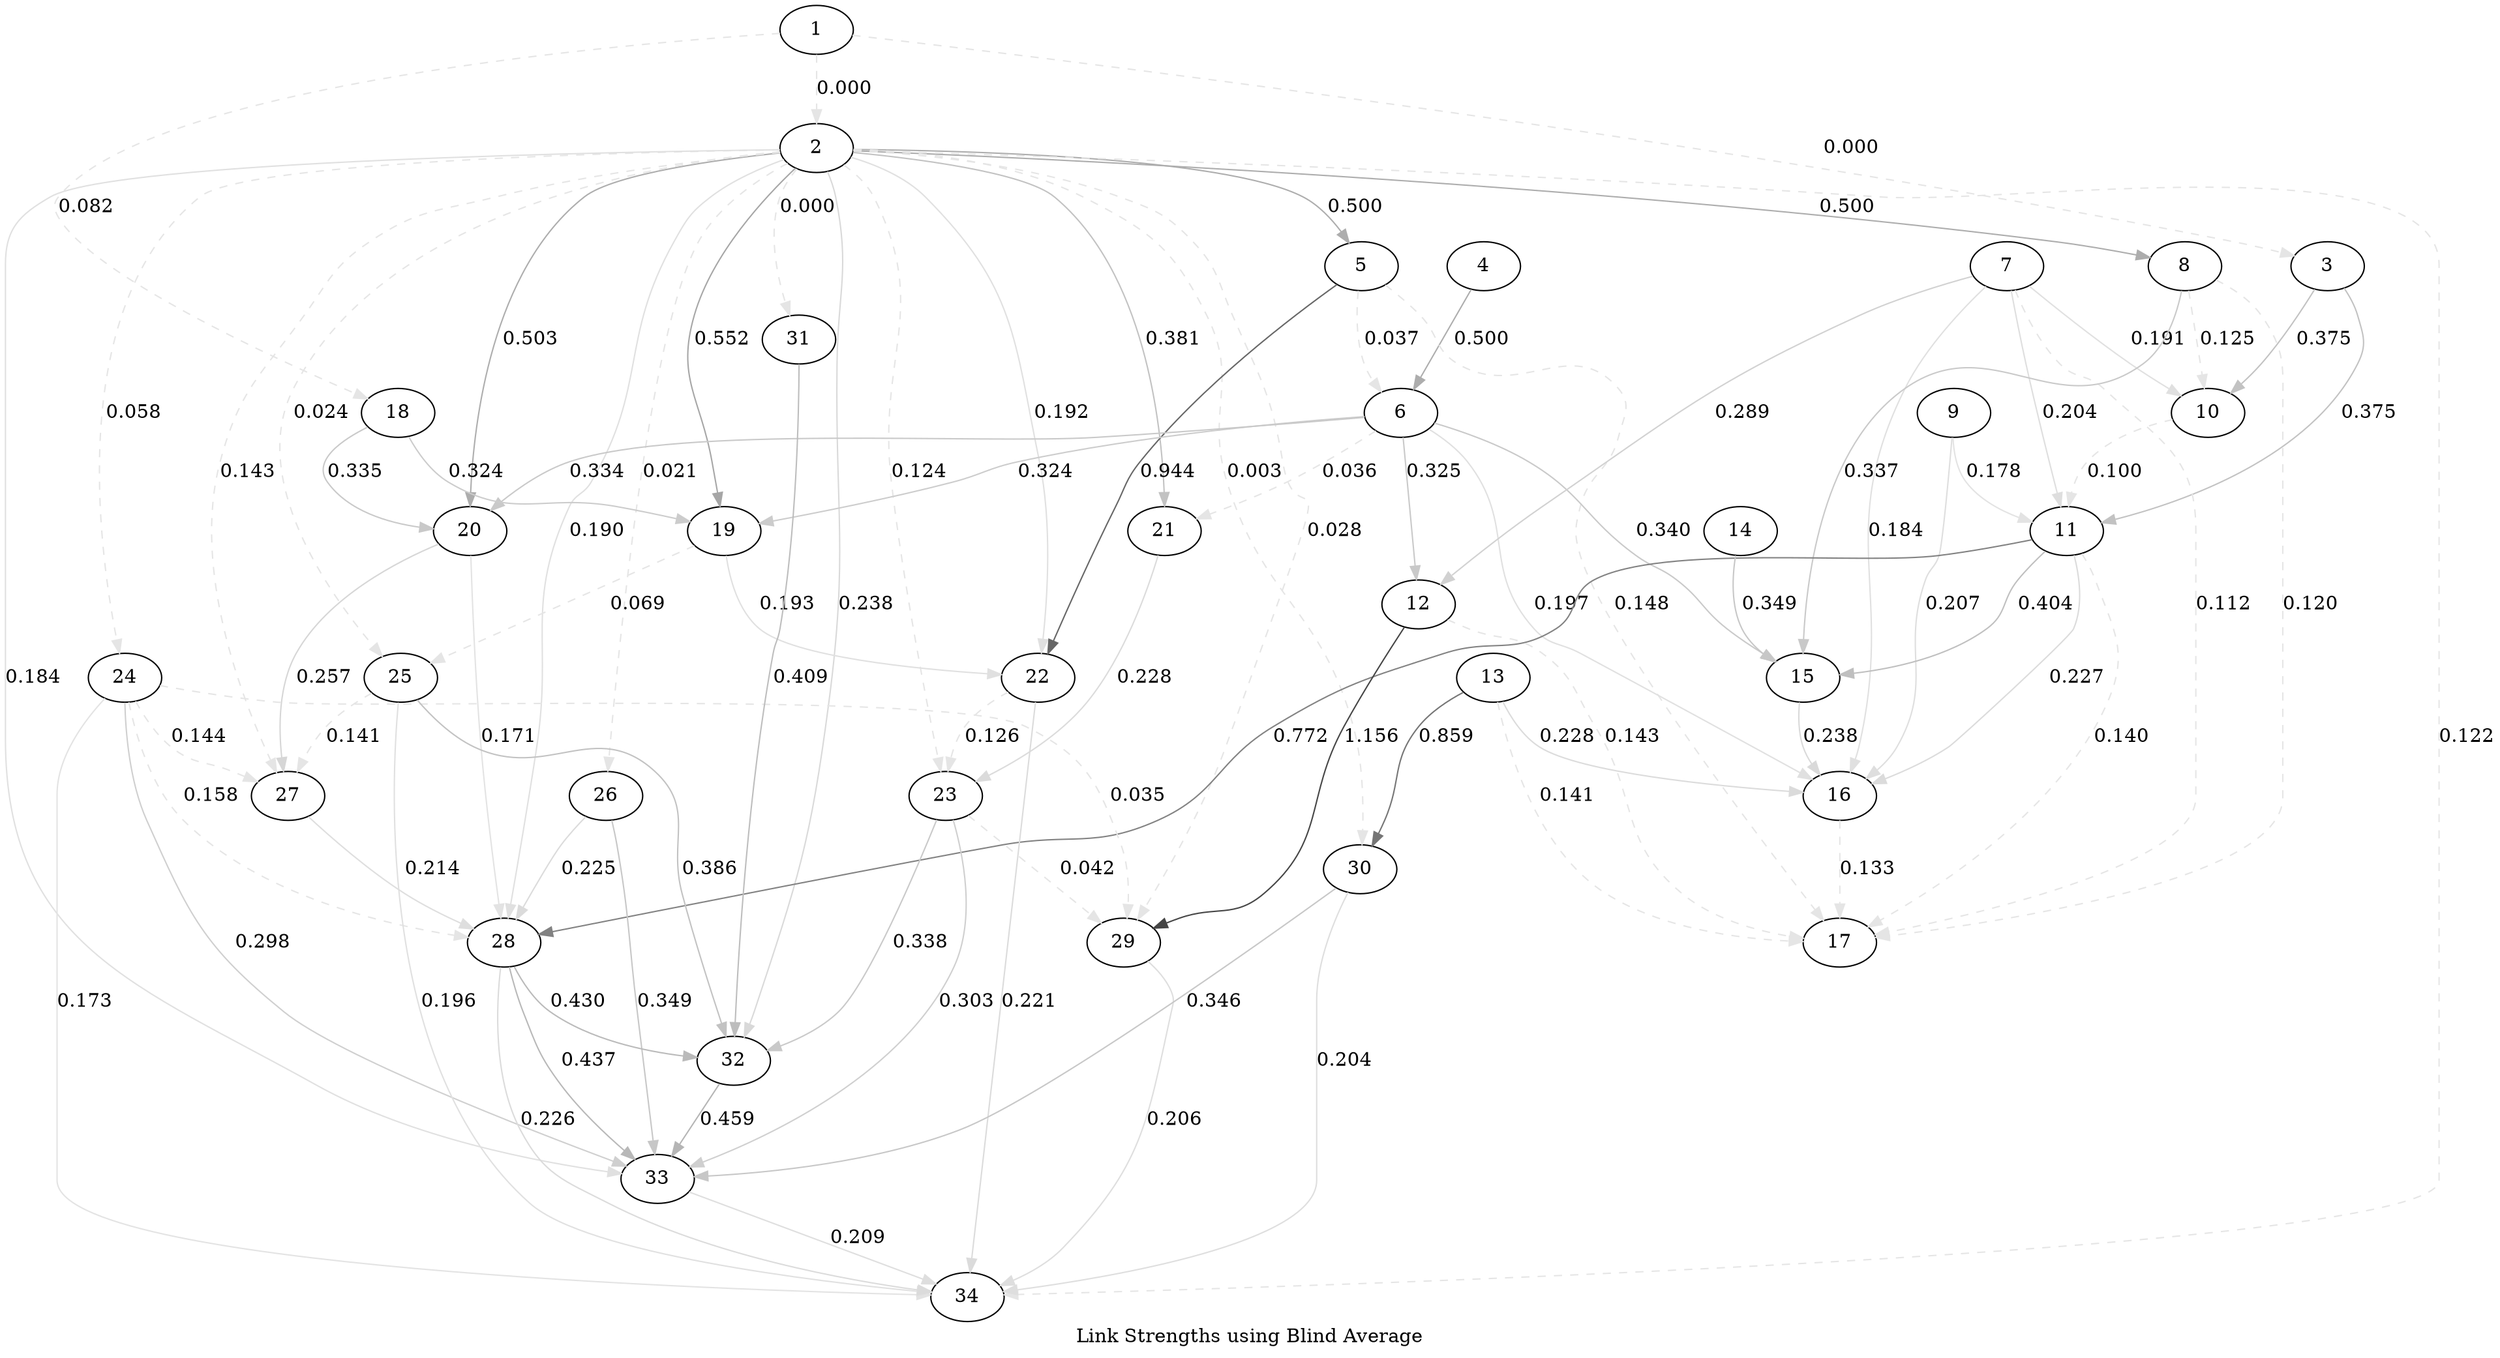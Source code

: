 digraph G {
 label = "Link Strengths using Blind Average";

 "1" [shape=ellipse];
 "2" [shape=ellipse];
 "3" [shape=ellipse];
 "4" [shape=ellipse];
 "5" [shape=ellipse];
 "6" [shape=ellipse];
 "7" [shape=ellipse];
 "8" [shape=ellipse];
 "9" [shape=ellipse];
 "10" [shape=ellipse];
 "11" [shape=ellipse];
 "12" [shape=ellipse];
 "13" [shape=ellipse];
 "14" [shape=ellipse];
 "15" [shape=ellipse];
 "16" [shape=ellipse];
 "17" [shape=ellipse];
 "18" [shape=ellipse];
 "19" [shape=ellipse];
 "20" [shape=ellipse];
 "21" [shape=ellipse];
 "22" [shape=ellipse];
 "23" [shape=ellipse];
 "24" [shape=ellipse];
 "25" [shape=ellipse];
 "26" [shape=ellipse];
 "27" [shape=ellipse];
 "28" [shape=ellipse];
 "29" [shape=ellipse];
 "30" [shape=ellipse];
 "31" [shape=ellipse];
 "32" [shape=ellipse];
 "33" [shape=ellipse];
 "34" [shape=ellipse];

 "1" -> "2" [label="0.000",color=gray90,style=dashed];
 "1" -> "3" [label="0.000",color=gray90,style=dashed];
 "1" -> "18" [label="0.082",color=gray90,style=dashed];
 "2" -> "5" [label="0.500",color=gray68];
 "2" -> "8" [label="0.500",color=gray68];
 "2" -> "19" [label="0.552",color=gray65];
 "2" -> "20" [label="0.503",color=gray68];
 "2" -> "21" [label="0.381",color=gray76];
 "2" -> "22" [label="0.192",color=gray88];
 "2" -> "23" [label="0.124",color=gray90,style=dashed];
 "2" -> "24" [label="0.058",color=gray90,style=dashed];
 "2" -> "25" [label="0.024",color=gray90,style=dashed];
 "2" -> "26" [label="0.021",color=gray90,style=dashed];
 "2" -> "27" [label="0.143",color=gray90,style=dashed];
 "2" -> "28" [label="0.190",color=gray88];
 "2" -> "29" [label="0.028",color=gray90,style=dashed];
 "2" -> "30" [label="0.003",color=gray90,style=dashed];
 "2" -> "31" [label="0.000",color=gray90,style=dashed];
 "2" -> "32" [label="0.238",color=gray85];
 "2" -> "33" [label="0.184",color=gray88];
 "2" -> "34" [label="0.122",color=gray90,style=dashed];
 "3" -> "10" [label="0.375",color=gray76];
 "3" -> "11" [label="0.375",color=gray76];
 "4" -> "6" [label="0.500",color=gray68];
 "5" -> "6" [label="0.037",color=gray90,style=dashed];
 "5" -> "17" [label="0.148",color=gray90,style=dashed];
 "5" -> "22" [label="0.944",color=gray40];
 "6" -> "12" [label="0.325",color=gray79];
 "6" -> "15" [label="0.340",color=gray79];
 "6" -> "16" [label="0.197",color=gray88];
 "6" -> "19" [label="0.324",color=gray80];
 "6" -> "20" [label="0.334",color=gray79];
 "6" -> "21" [label="0.036",color=gray90,style=dashed];
 "7" -> "10" [label="0.191",color=gray88];
 "7" -> "11" [label="0.204",color=gray87];
 "7" -> "12" [label="0.289",color=gray82];
 "7" -> "16" [label="0.184",color=gray88];
 "7" -> "17" [label="0.112",color=gray90,style=dashed];
 "8" -> "10" [label="0.125",color=gray90,style=dashed];
 "8" -> "15" [label="0.337",color=gray79];
 "8" -> "17" [label="0.120",color=gray90,style=dashed];
 "9" -> "11" [label="0.178",color=gray89];
 "9" -> "16" [label="0.207",color=gray87];
 "10" -> "11" [label="0.100",color=gray90,style=dashed];
 "11" -> "15" [label="0.404",color=gray75];
 "11" -> "16" [label="0.227",color=gray86];
 "11" -> "17" [label="0.140",color=gray90,style=dashed];
 "11" -> "28" [label="0.772",color=gray51];
 "12" -> "17" [label="0.143",color=gray90,style=dashed];
 "12" -> "29" [label="1.156",color=gray27];
 "13" -> "16" [label="0.228",color=gray86];
 "13" -> "17" [label="0.141",color=gray90,style=dashed];
 "13" -> "30" [label="0.859",color=gray46];
 "14" -> "15" [label="0.349",color=gray78];
 "15" -> "16" [label="0.238",color=gray85];
 "16" -> "17" [label="0.133",color=gray90,style=dashed];
 "18" -> "19" [label="0.324",color=gray80];
 "18" -> "20" [label="0.335",color=gray79];
 "19" -> "22" [label="0.193",color=gray88];
 "19" -> "25" [label="0.069",color=gray90,style=dashed];
 "20" -> "27" [label="0.257",color=gray84];
 "20" -> "28" [label="0.171",color=gray89];
 "21" -> "23" [label="0.228",color=gray86];
 "22" -> "23" [label="0.126",color=gray90,style=dashed];
 "22" -> "34" [label="0.221",color=gray86];
 "23" -> "29" [label="0.042",color=gray90,style=dashed];
 "23" -> "32" [label="0.338",color=gray79];
 "23" -> "33" [label="0.303",color=gray81];
 "24" -> "27" [label="0.144",color=gray90,style=dashed];
 "24" -> "28" [label="0.158",color=gray90,style=dashed];
 "24" -> "29" [label="0.035",color=gray90,style=dashed];
 "24" -> "33" [label="0.298",color=gray81];
 "24" -> "34" [label="0.173",color=gray89];
 "25" -> "27" [label="0.141",color=gray90,style=dashed];
 "25" -> "32" [label="0.386",color=gray76];
 "25" -> "34" [label="0.196",color=gray88];
 "26" -> "28" [label="0.225",color=gray86];
 "26" -> "33" [label="0.349",color=gray78];
 "27" -> "28" [label="0.214",color=gray87];
 "28" -> "32" [label="0.430",color=gray73];
 "28" -> "33" [label="0.437",color=gray72];
 "28" -> "34" [label="0.226",color=gray86];
 "29" -> "34" [label="0.206",color=gray87];
 "30" -> "33" [label="0.346",color=gray78];
 "30" -> "34" [label="0.204",color=gray87];
 "31" -> "32" [label="0.409",color=gray74];
 "32" -> "33" [label="0.459",color=gray71];
 "33" -> "34" [label="0.209",color=gray87];

} 
